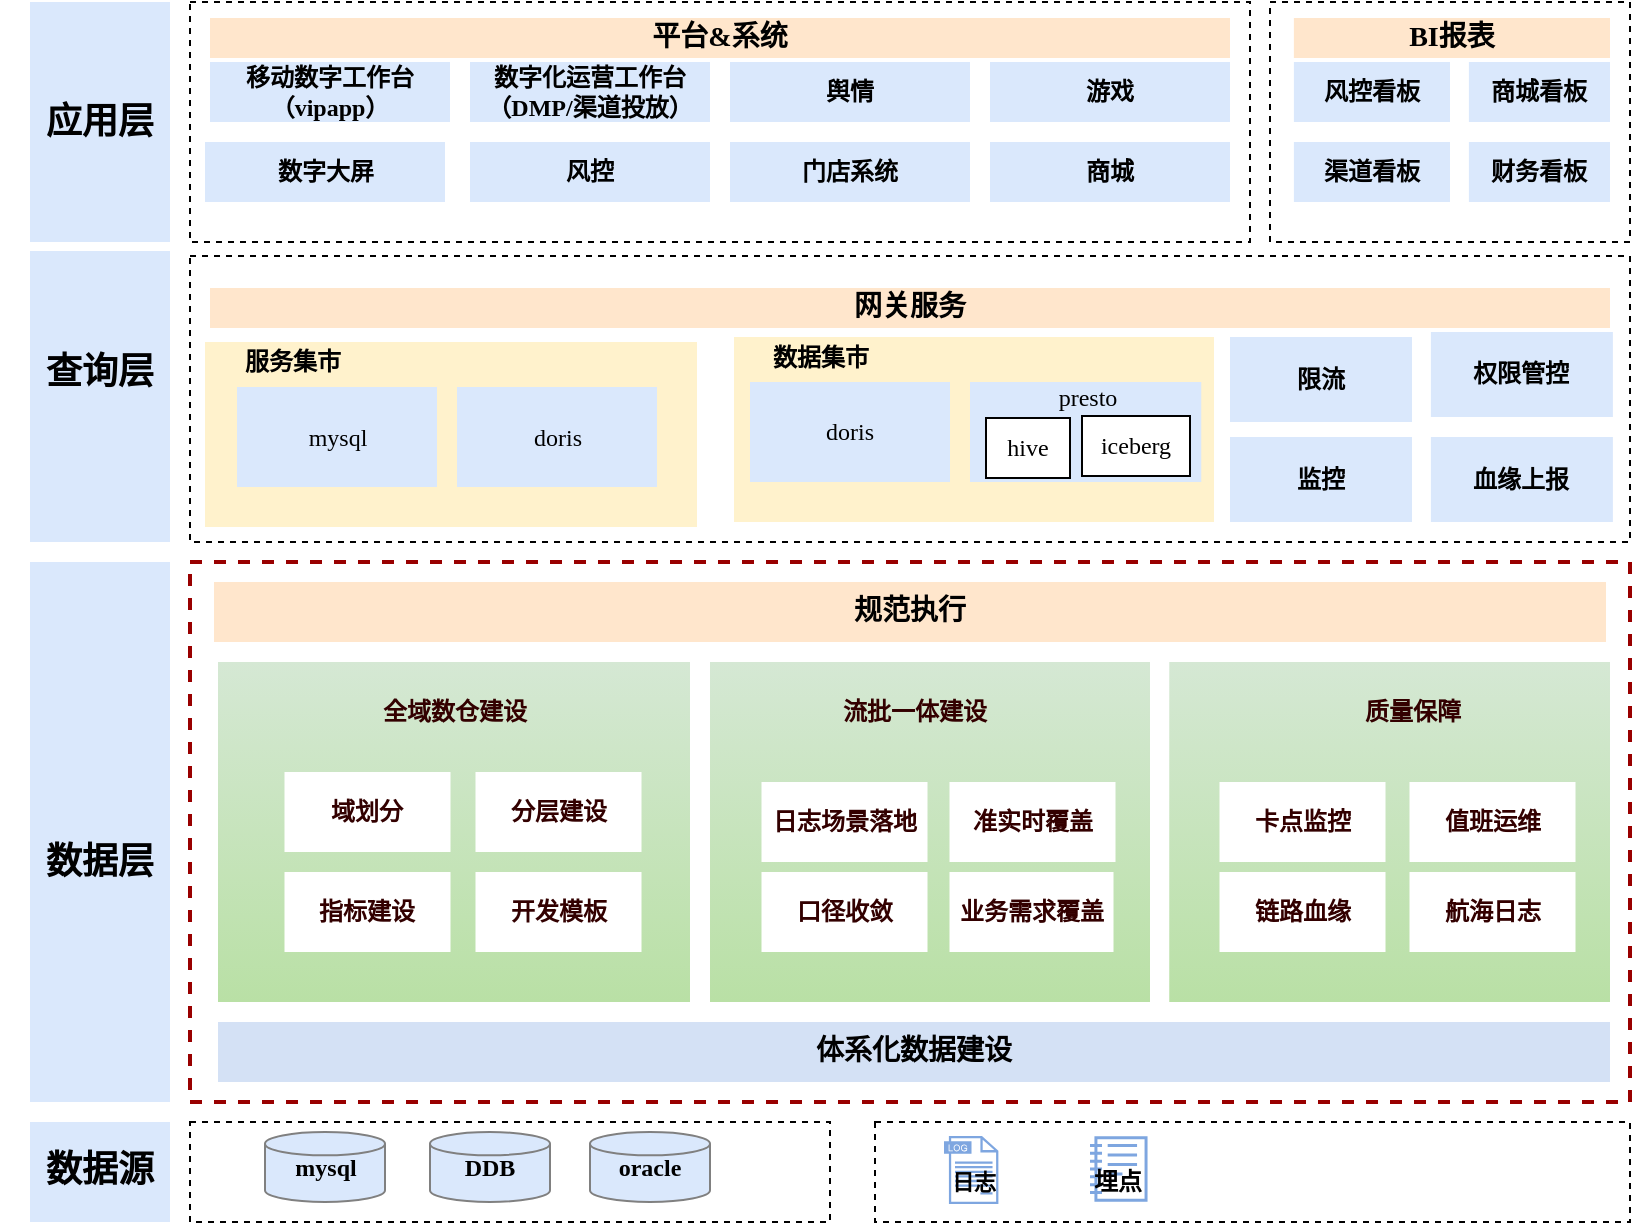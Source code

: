 <mxfile version="20.8.23" type="github">
  <diagram name="第 1 页" id="8vjXtbW4XhxlFyZ9hgyT">
    <mxGraphModel dx="1911" dy="1634" grid="1" gridSize="10" guides="1" tooltips="1" connect="1" arrows="1" fold="1" page="1" pageScale="1" pageWidth="827" pageHeight="1169" math="0" shadow="0">
      <root>
        <mxCell id="0" />
        <mxCell id="1" parent="0" />
        <mxCell id="_2noMWRmmMPCMAu7wt3I-29" value="" style="rounded=0;whiteSpace=wrap;html=1;fontFamily=微软雅黑;strokeColor=default;fillColor=#FFFFFF;dashed=1;" parent="1" vertex="1">
          <mxGeometry x="422.5" y="430" width="377.5" height="50" as="geometry" />
        </mxCell>
        <mxCell id="_2noMWRmmMPCMAu7wt3I-16" value="" style="rounded=0;whiteSpace=wrap;html=1;fontFamily=微软雅黑;fillColor=#FFFFFF;strokeColor=default;dashed=1;" parent="1" vertex="1">
          <mxGeometry x="80" y="430" width="320" height="50" as="geometry" />
        </mxCell>
        <mxCell id="_2noMWRmmMPCMAu7wt3I-14" value="" style="rounded=0;whiteSpace=wrap;html=1;fontFamily=微软雅黑;strokeColor=none;fillColor=#dae8fc;" parent="1" vertex="1">
          <mxGeometry y="430" width="70" height="50" as="geometry" />
        </mxCell>
        <mxCell id="_2noMWRmmMPCMAu7wt3I-13" value="" style="rounded=0;whiteSpace=wrap;html=1;fontFamily=微软雅黑;strokeColor=none;fillColor=#dae8fc;" parent="1" vertex="1">
          <mxGeometry y="150" width="70" height="270" as="geometry" />
        </mxCell>
        <mxCell id="_2noMWRmmMPCMAu7wt3I-5" value="" style="rounded=0;whiteSpace=wrap;html=1;fontFamily=微软雅黑;strokeColor=none;fillColor=#dae8fc;" parent="1" vertex="1">
          <mxGeometry y="-5.5" width="70" height="145.5" as="geometry" />
        </mxCell>
        <mxCell id="ErQYisSNtyv5BiWGh4sq-3" value="" style="rounded=0;whiteSpace=wrap;html=1;fontFamily=微软雅黑;dashed=1;" parent="1" diagramCategory="general" diagramName="Rectangle" vertex="1">
          <mxGeometry x="80" y="-130" width="530" height="120" as="geometry" />
        </mxCell>
        <mxCell id="ErQYisSNtyv5BiWGh4sq-17" value="" style="rounded=0;whiteSpace=wrap;html=1;strokeColor=#990000;strokeWidth=2;dashed=1;fontFamily=微软雅黑;" parent="1" diagramCategory="general" diagramName="Rectangle" vertex="1">
          <mxGeometry x="80" y="150" width="720" height="270" as="geometry" />
        </mxCell>
        <mxCell id="ErQYisSNtyv5BiWGh4sq-18" value="移动数字工作台（vipapp）" style="rounded=0;whiteSpace=wrap;html=1;strokeColor=none;fillColor=#dae8fc;fontFamily=微软雅黑;fontStyle=1" parent="1" diagramCategory="general" diagramName="Rectangle" vertex="1">
          <mxGeometry x="90" y="-100" width="120" height="30" as="geometry" />
        </mxCell>
        <mxCell id="ErQYisSNtyv5BiWGh4sq-19" value="数字化运营工作台&lt;br&gt;（DMP/渠道投放）" style="rounded=0;whiteSpace=wrap;html=1;strokeColor=none;fillColor=#dae8fc;fontFamily=微软雅黑;fontStyle=1" parent="1" diagramCategory="general" diagramName="Rectangle" vertex="1">
          <mxGeometry x="220" y="-100" width="120" height="30" as="geometry" />
        </mxCell>
        <mxCell id="ErQYisSNtyv5BiWGh4sq-20" value="&lt;b&gt;数字大屏&lt;/b&gt;" style="rounded=0;whiteSpace=wrap;html=1;strokeColor=none;fillColor=#dae8fc;fontFamily=微软雅黑;" parent="1" diagramCategory="general" diagramName="Rectangle" vertex="1">
          <mxGeometry x="87.5" y="-60" width="120" height="30" as="geometry" />
        </mxCell>
        <mxCell id="ErQYisSNtyv5BiWGh4sq-21" value="" style="rounded=0;whiteSpace=wrap;html=1;fontFamily=微软雅黑;dashed=1;" parent="1" diagramCategory="general" diagramName="Rectangle" vertex="1">
          <mxGeometry x="620" y="-130" width="180" height="120" as="geometry" />
        </mxCell>
        <mxCell id="ErQYisSNtyv5BiWGh4sq-22" value="商城" style="rounded=0;whiteSpace=wrap;html=1;strokeColor=none;fillColor=#dae8fc;fontFamily=微软雅黑;fontStyle=1" parent="1" diagramCategory="general" diagramName="Rectangle" vertex="1">
          <mxGeometry x="480" y="-60" width="120" height="30" as="geometry" />
        </mxCell>
        <mxCell id="ErQYisSNtyv5BiWGh4sq-23" value="" style="rounded=0;whiteSpace=wrap;html=1;align=left;fontFamily=微软雅黑;dashed=1;" parent="1" diagramCategory="general" diagramName="Rectangle" vertex="1">
          <mxGeometry x="80" y="-3" width="720" height="143" as="geometry" />
        </mxCell>
        <mxCell id="ErQYisSNtyv5BiWGh4sq-25" value="&lt;font style=&quot;font-size: 14px;&quot;&gt;网关服务&lt;/font&gt;" style="text;html=1;strokeColor=none;fillColor=#ffe6cc;align=center;verticalAlign=middle;whiteSpace=wrap;rounded=0;fontStyle=1;fontFamily=微软雅黑;" parent="1" diagramCategory="general" diagramName="text" vertex="1">
          <mxGeometry x="90" y="13" width="700" height="20" as="geometry" />
        </mxCell>
        <mxCell id="ErQYisSNtyv5BiWGh4sq-26" style="edgeStyle=orthogonalEdgeStyle;rounded=0;orthogonalLoop=1;jettySize=auto;html=1;exitX=0.5;exitY=1;exitDx=0;exitDy=0;fontFamily=微软雅黑;" parent="1" edge="1">
          <mxGeometry relative="1" as="geometry">
            <mxPoint x="534" y="70" as="sourcePoint" />
            <mxPoint x="534" y="70" as="targetPoint" />
          </mxGeometry>
        </mxCell>
        <mxCell id="ErQYisSNtyv5BiWGh4sq-28" value="门店系统" style="rounded=0;whiteSpace=wrap;html=1;strokeColor=none;fillColor=#dae8fc;fontFamily=微软雅黑;fontStyle=1" parent="1" diagramCategory="general" diagramName="Rectangle" vertex="1">
          <mxGeometry x="350" y="-60" width="120" height="30" as="geometry" />
        </mxCell>
        <mxCell id="ErQYisSNtyv5BiWGh4sq-29" value="舆情" style="rounded=0;whiteSpace=wrap;html=1;strokeColor=none;fillColor=#dae8fc;fontFamily=微软雅黑;fontStyle=1" parent="1" diagramCategory="general" diagramName="Rectangle" vertex="1">
          <mxGeometry x="350" y="-100" width="120" height="30" as="geometry" />
        </mxCell>
        <mxCell id="ErQYisSNtyv5BiWGh4sq-30" value="游戏" style="rounded=0;whiteSpace=wrap;html=1;strokeColor=none;fillColor=#dae8fc;fontFamily=微软雅黑;fontStyle=1" parent="1" diagramCategory="general" diagramName="Rectangle" vertex="1">
          <mxGeometry x="480" y="-100" width="120" height="30" as="geometry" />
        </mxCell>
        <mxCell id="ErQYisSNtyv5BiWGh4sq-31" value="风控" style="rounded=0;whiteSpace=wrap;html=1;strokeColor=none;fillColor=#dae8fc;fontFamily=微软雅黑;fontStyle=1" parent="1" diagramCategory="general" diagramName="Rectangle" vertex="1">
          <mxGeometry x="220" y="-60" width="120" height="30" as="geometry" />
        </mxCell>
        <mxCell id="ErQYisSNtyv5BiWGh4sq-33" value="商城看板" style="rounded=0;whiteSpace=wrap;html=1;strokeColor=none;fillColor=#dae8fc;fontFamily=微软雅黑;fontStyle=1" parent="1" diagramCategory="general" diagramName="Rectangle" vertex="1">
          <mxGeometry x="719.44" y="-100" width="70.56" height="30" as="geometry" />
        </mxCell>
        <mxCell id="ErQYisSNtyv5BiWGh4sq-34" value="&lt;font style=&quot;font-size: 14px;&quot;&gt;平台&amp;amp;系统&lt;/font&gt;" style="text;html=1;strokeColor=none;fillColor=#ffe6cc;align=center;verticalAlign=middle;whiteSpace=wrap;rounded=0;fontStyle=1;fontFamily=微软雅黑;" parent="1" diagramCategory="general" diagramName="text" vertex="1">
          <mxGeometry x="90" y="-122" width="510" height="20" as="geometry" />
        </mxCell>
        <mxCell id="ErQYisSNtyv5BiWGh4sq-35" value="&lt;font style=&quot;font-size: 14px;&quot;&gt;BI报表&lt;/font&gt;" style="text;html=1;strokeColor=none;fillColor=#ffe6cc;align=center;verticalAlign=middle;whiteSpace=wrap;rounded=0;fontFamily=微软雅黑;fontStyle=1;" parent="1" diagramCategory="general" diagramName="text" vertex="1">
          <mxGeometry x="631.94" y="-122" width="158.06" height="20" as="geometry" />
        </mxCell>
        <mxCell id="ErQYisSNtyv5BiWGh4sq-40" value="" style="rounded=0;whiteSpace=wrap;html=1;fontFamily=微软雅黑;strokeColor=none;fillColor=#fff2cc;" parent="1" diagramCategory="general" diagramName="Rectangle" vertex="1">
          <mxGeometry x="352" y="37.5" width="240" height="92.5" as="geometry" />
        </mxCell>
        <mxCell id="ErQYisSNtyv5BiWGh4sq-42" value="" style="rounded=0;whiteSpace=wrap;html=1;strokeColor=none;fillColor=#dae8fc;fontFamily=微软雅黑;" parent="1" diagramCategory="general" diagramName="Rectangle" vertex="1">
          <mxGeometry x="470" y="60" width="115.63" height="50" as="geometry" />
        </mxCell>
        <mxCell id="ErQYisSNtyv5BiWGh4sq-43" value="数据集市" style="text;html=1;strokeColor=none;fillColor=none;align=center;verticalAlign=middle;whiteSpace=wrap;rounded=0;fontFamily=微软雅黑;fontStyle=1;" parent="1" diagramCategory="general" diagramName="text" vertex="1">
          <mxGeometry x="367.5" y="37.5" width="55" height="20" as="geometry" />
        </mxCell>
        <mxCell id="ErQYisSNtyv5BiWGh4sq-73" value="&lt;b&gt;血缘上报&lt;/b&gt;" style="rounded=0;whiteSpace=wrap;html=1;fontFamily=微软雅黑;strokeColor=none;fillColor=#dae8fc;" parent="1" diagramCategory="general" diagramName="Rectangle" vertex="1">
          <mxGeometry x="700.44" y="87.5" width="91" height="42.5" as="geometry" />
        </mxCell>
        <mxCell id="ErQYisSNtyv5BiWGh4sq-100" value="presto" style="text;html=1;strokeColor=none;fillColor=none;align=center;verticalAlign=middle;whiteSpace=wrap;rounded=0;fontFamily=微软雅黑;" parent="1" diagramCategory="general" diagramName="text" vertex="1">
          <mxGeometry x="508.5" y="57.5" width="40" height="20" as="geometry" />
        </mxCell>
        <mxCell id="ErQYisSNtyv5BiWGh4sq-101" value="hive" style="rounded=0;whiteSpace=wrap;html=1;strokeColor=default;fontFamily=微软雅黑;fillColor=#FFFFFF;" parent="1" diagramCategory="general" diagramName="Rectangle" vertex="1">
          <mxGeometry x="478" y="78" width="42" height="30" as="geometry" />
        </mxCell>
        <mxCell id="ErQYisSNtyv5BiWGh4sq-102" value="iceberg" style="rounded=0;whiteSpace=wrap;html=1;strokeColor=default;fontFamily=微软雅黑;fillColor=#FFFFFF;" parent="1" diagramCategory="general" diagramName="Rectangle" vertex="1">
          <mxGeometry x="526" y="77" width="54" height="30" as="geometry" />
        </mxCell>
        <mxCell id="_2noMWRmmMPCMAu7wt3I-3" value="" style="rounded=0;whiteSpace=wrap;html=1;fontFamily=微软雅黑;strokeColor=none;fillColor=#dae8fc;" parent="1" vertex="1">
          <mxGeometry y="-130" width="70" height="120" as="geometry" />
        </mxCell>
        <mxCell id="ErQYisSNtyv5BiWGh4sq-11" value="&lt;span style=&quot;font-size: 18px;&quot;&gt;&lt;b&gt;应用层&lt;/b&gt;&lt;/span&gt;" style="text;html=1;strokeColor=none;fillColor=none;align=center;verticalAlign=middle;whiteSpace=wrap;rounded=0;fontFamily=微软雅黑;" parent="1" diagramCategory="general" diagramName="text" vertex="1">
          <mxGeometry y="-80" width="70" height="20" as="geometry" />
        </mxCell>
        <mxCell id="ErQYisSNtyv5BiWGh4sq-9" value="&lt;font style=&quot;font-size: 18px;&quot;&gt;&lt;b&gt;数据源&lt;/b&gt;&lt;/font&gt;" style="text;html=1;strokeColor=none;fillColor=none;align=center;verticalAlign=middle;whiteSpace=wrap;rounded=0;fontFamily=微软雅黑;" parent="1" diagramCategory="general" diagramName="text" vertex="1">
          <mxGeometry y="439" width="70" height="30" as="geometry" />
        </mxCell>
        <mxCell id="ErQYisSNtyv5BiWGh4sq-12" value="&lt;span style=&quot;font-size: 18px;&quot;&gt;&lt;b&gt;数据层&lt;/b&gt;&lt;/span&gt;" style="text;html=1;strokeColor=none;fillColor=none;align=center;verticalAlign=middle;whiteSpace=wrap;rounded=0;fontFamily=微软雅黑;" parent="1" diagramCategory="general" diagramName="text" vertex="1">
          <mxGeometry x="-15" y="290" width="100" height="20" as="geometry" />
        </mxCell>
        <mxCell id="ErQYisSNtyv5BiWGh4sq-16" value="&lt;span style=&quot;font-size: 18px;&quot;&gt;&lt;b&gt;查询层&lt;/b&gt;&lt;/span&gt;" style="text;html=1;strokeColor=none;fillColor=none;align=center;verticalAlign=middle;whiteSpace=wrap;rounded=0;fontFamily=微软雅黑;" parent="1" diagramCategory="general" diagramName="text" vertex="1">
          <mxGeometry y="45" width="70" height="20" as="geometry" />
        </mxCell>
        <mxCell id="_2noMWRmmMPCMAu7wt3I-21" value="doris" style="rounded=0;whiteSpace=wrap;html=1;strokeColor=none;fillColor=#dae8fc;fontFamily=微软雅黑;" parent="1" diagramCategory="general" diagramName="Rectangle" vertex="1">
          <mxGeometry x="360" y="60" width="100" height="50" as="geometry" />
        </mxCell>
        <mxCell id="_2noMWRmmMPCMAu7wt3I-31" value="mysql" style="strokeWidth=1;html=1;shape=mxgraph.flowchart.database;whiteSpace=wrap;fillStyle=auto;strokeColor=#808080;fontFamily=微软雅黑;fillColor=#dae8fc;fontStyle=1;" parent="1" vertex="1">
          <mxGeometry x="117.5" y="435" width="60" height="35" as="geometry" />
        </mxCell>
        <mxCell id="_2noMWRmmMPCMAu7wt3I-32" value="DDB" style="strokeWidth=1;html=1;shape=mxgraph.flowchart.database;whiteSpace=wrap;fillStyle=auto;strokeColor=#808080;fontFamily=微软雅黑;fillColor=#dae8fc;fontStyle=1;" parent="1" vertex="1">
          <mxGeometry x="200" y="435" width="60" height="35" as="geometry" />
        </mxCell>
        <mxCell id="_2noMWRmmMPCMAu7wt3I-33" value="oracle" style="strokeWidth=1;html=1;shape=mxgraph.flowchart.database;whiteSpace=wrap;fillStyle=auto;strokeColor=#808080;fontFamily=微软雅黑;fillColor=#DAE8FC;fontStyle=1;" parent="1" vertex="1">
          <mxGeometry x="280" y="435" width="60" height="35" as="geometry" />
        </mxCell>
        <mxCell id="_2noMWRmmMPCMAu7wt3I-37" value="" style="pointerEvents=1;shadow=0;dashed=0;html=1;strokeColor=none;fillColor=#7EA6E0;aspect=fixed;labelPosition=center;verticalLabelPosition=bottom;verticalAlign=top;align=center;outlineConnect=0;shape=mxgraph.vvd.log_files;fillStyle=auto;strokeWidth=1;fontFamily=微软雅黑;" parent="1" vertex="1">
          <mxGeometry x="457" y="437" width="27.2" height="34" as="geometry" />
        </mxCell>
        <mxCell id="_2noMWRmmMPCMAu7wt3I-39" value="" style="outlineConnect=0;fillColor=#7ea6e0;strokeColor=#6c8ebf;dashed=0;verticalLabelPosition=bottom;verticalAlign=top;align=center;html=1;fontSize=12;fontStyle=0;aspect=fixed;pointerEvents=1;shape=mxgraph.aws4.notebook;fillStyle=auto;strokeWidth=1;fontFamily=微软雅黑;" parent="1" vertex="1">
          <mxGeometry x="530" y="437" width="28.77" height="33" as="geometry" />
        </mxCell>
        <mxCell id="_2noMWRmmMPCMAu7wt3I-43" value="" style="rounded=0;whiteSpace=wrap;html=1;fillStyle=auto;strokeColor=none;strokeWidth=1;fontFamily=微软雅黑;fillColor=#d5e8d4;gradientDirection=south;gradientColor=#B9E0A5;" parent="1" vertex="1">
          <mxGeometry x="94" y="200" width="236" height="170" as="geometry" />
        </mxCell>
        <mxCell id="_2noMWRmmMPCMAu7wt3I-44" value="&lt;b&gt;&lt;font style=&quot;font-size: 14px;&quot;&gt;规范执行&lt;/font&gt;&lt;/b&gt;" style="rounded=0;whiteSpace=wrap;html=1;dashed=1;fillStyle=auto;strokeColor=none;strokeWidth=1;fontFamily=微软雅黑;fillColor=#FFE6CC;" parent="1" vertex="1">
          <mxGeometry x="92" y="160" width="696" height="30" as="geometry" />
        </mxCell>
        <mxCell id="_2noMWRmmMPCMAu7wt3I-45" value="埋点" style="text;html=1;strokeColor=none;fillColor=none;align=center;verticalAlign=middle;whiteSpace=wrap;rounded=0;fontFamily=微软雅黑;fontStyle=1;" parent="1" vertex="1">
          <mxGeometry x="519.19" y="447.39" width="50.44" height="25.22" as="geometry" />
        </mxCell>
        <mxCell id="_2noMWRmmMPCMAu7wt3I-47" value="&lt;b&gt;&lt;font style=&quot;font-size: 14px;&quot;&gt;体系化数据建设&lt;/font&gt;&lt;/b&gt;" style="rounded=0;whiteSpace=wrap;html=1;fillStyle=auto;strokeColor=none;strokeWidth=1;fontFamily=微软雅黑;fillColor=#D4E1F5;" parent="1" vertex="1">
          <mxGeometry x="94" y="380" width="696" height="30" as="geometry" />
        </mxCell>
        <mxCell id="_2noMWRmmMPCMAu7wt3I-48" value="" style="rounded=0;whiteSpace=wrap;html=1;fillStyle=auto;strokeColor=none;strokeWidth=1;fontFamily=微软雅黑;fillColor=#d5e8d4;gradientDirection=south;gradientColor=#B9E0A5;" parent="1" vertex="1">
          <mxGeometry x="340" y="200" width="220" height="170" as="geometry" />
        </mxCell>
        <mxCell id="_2noMWRmmMPCMAu7wt3I-52" value="" style="rounded=0;whiteSpace=wrap;html=1;fillStyle=auto;strokeColor=none;strokeWidth=1;fontFamily=微软雅黑;fillColor=#d5e8d4;gradientDirection=south;gradientColor=#B9E0A5;" parent="1" vertex="1">
          <mxGeometry x="569.63" y="200" width="220.37" height="170" as="geometry" />
        </mxCell>
        <mxCell id="_2noMWRmmMPCMAu7wt3I-58" value="全域数仓建设" style="text;html=1;strokeColor=none;fillColor=none;align=center;verticalAlign=middle;whiteSpace=wrap;rounded=0;fontFamily=微软雅黑;fontColor=#330000;fontStyle=1;" parent="1" vertex="1">
          <mxGeometry x="160.5" y="210" width="103" height="30" as="geometry" />
        </mxCell>
        <mxCell id="_2noMWRmmMPCMAu7wt3I-59" value="流批一体建设" style="text;html=1;strokeColor=none;fillColor=none;align=center;verticalAlign=middle;whiteSpace=wrap;rounded=0;fontFamily=微软雅黑;fontColor=#330000;fontStyle=1;" parent="1" vertex="1">
          <mxGeometry x="390.5" y="210" width="103" height="30" as="geometry" />
        </mxCell>
        <mxCell id="_2noMWRmmMPCMAu7wt3I-60" value="质量保障" style="text;html=1;strokeColor=none;fillColor=none;align=center;verticalAlign=middle;whiteSpace=wrap;rounded=0;fontFamily=微软雅黑;fontColor=#330000;fontStyle=1;" parent="1" vertex="1">
          <mxGeometry x="640.44" y="210" width="103" height="30" as="geometry" />
        </mxCell>
        <mxCell id="_2noMWRmmMPCMAu7wt3I-63" value="航海日志" style="rounded=0;whiteSpace=wrap;html=1;labelBackgroundColor=#FFFFFF;fillStyle=auto;strokeColor=none;strokeWidth=1;fontFamily=微软雅黑;fontColor=#330000;fillColor=default;dashed=1;fontStyle=1" parent="1" vertex="1">
          <mxGeometry x="689.75" y="305" width="83" height="40" as="geometry" />
        </mxCell>
        <mxCell id="_2noMWRmmMPCMAu7wt3I-64" value="值班运维" style="rounded=0;whiteSpace=wrap;html=1;labelBackgroundColor=#FFFFFF;fillStyle=auto;strokeColor=none;strokeWidth=1;fontFamily=微软雅黑;fontColor=#330000;fillColor=default;dashed=1;fontStyle=1" parent="1" vertex="1">
          <mxGeometry x="689.75" y="260" width="83" height="40" as="geometry" />
        </mxCell>
        <mxCell id="_2noMWRmmMPCMAu7wt3I-66" value="链路血缘" style="rounded=0;whiteSpace=wrap;html=1;labelBackgroundColor=#FFFFFF;fillStyle=auto;strokeColor=none;strokeWidth=1;fontFamily=微软雅黑;fontColor=#330000;fillColor=default;dashed=1;fontStyle=1" parent="1" vertex="1">
          <mxGeometry x="594.75" y="305" width="83" height="40" as="geometry" />
        </mxCell>
        <mxCell id="_2noMWRmmMPCMAu7wt3I-68" value="域划分" style="rounded=0;whiteSpace=wrap;html=1;labelBackgroundColor=#FFFFFF;fillStyle=auto;strokeColor=none;strokeWidth=1;fontFamily=微软雅黑;fontColor=#330000;fillColor=default;dashed=1;fontStyle=1" parent="1" vertex="1">
          <mxGeometry x="127.25" y="255" width="83" height="40" as="geometry" />
        </mxCell>
        <mxCell id="_2noMWRmmMPCMAu7wt3I-69" value="分层建设" style="rounded=0;whiteSpace=wrap;html=1;labelBackgroundColor=#FFFFFF;fillStyle=auto;strokeColor=none;strokeWidth=1;fontFamily=微软雅黑;fontColor=#330000;fillColor=default;dashed=1;fontStyle=1" parent="1" vertex="1">
          <mxGeometry x="222.75" y="255" width="83" height="40" as="geometry" />
        </mxCell>
        <mxCell id="_2noMWRmmMPCMAu7wt3I-70" value="指标建设" style="rounded=0;whiteSpace=wrap;html=1;labelBackgroundColor=#FFFFFF;fillStyle=auto;strokeColor=none;strokeWidth=1;fontFamily=微软雅黑;fontColor=#330000;fillColor=default;dashed=1;fontStyle=1" parent="1" vertex="1">
          <mxGeometry x="127.25" y="305" width="83" height="40" as="geometry" />
        </mxCell>
        <mxCell id="_2noMWRmmMPCMAu7wt3I-71" value="卡点监控" style="rounded=0;whiteSpace=wrap;html=1;labelBackgroundColor=#FFFFFF;fillStyle=auto;strokeColor=none;strokeWidth=1;fontFamily=微软雅黑;fontColor=#330000;fillColor=default;dashed=1;fontStyle=1" parent="1" vertex="1">
          <mxGeometry x="594.75" y="260" width="83" height="40" as="geometry" />
        </mxCell>
        <mxCell id="_2noMWRmmMPCMAu7wt3I-72" value="开发模板" style="rounded=0;whiteSpace=wrap;html=1;labelBackgroundColor=#FFFFFF;fillStyle=auto;strokeColor=none;strokeWidth=1;fontFamily=微软雅黑;fontColor=#330000;fillColor=default;dashed=1;fontStyle=1" parent="1" vertex="1">
          <mxGeometry x="222.75" y="305" width="83" height="40" as="geometry" />
        </mxCell>
        <mxCell id="_2noMWRmmMPCMAu7wt3I-73" value="口径收敛" style="rounded=0;whiteSpace=wrap;html=1;labelBackgroundColor=#FFFFFF;fillStyle=auto;strokeColor=none;strokeWidth=1;fontFamily=微软雅黑;fontColor=#330000;fillColor=default;dashed=1;fontStyle=1" parent="1" vertex="1">
          <mxGeometry x="365.75" y="305" width="83" height="40" as="geometry" />
        </mxCell>
        <mxCell id="_2noMWRmmMPCMAu7wt3I-74" value="日志场景落地" style="rounded=0;whiteSpace=wrap;html=1;labelBackgroundColor=#FFFFFF;fillStyle=auto;strokeColor=none;strokeWidth=1;fontFamily=微软雅黑;fontColor=#330000;fillColor=default;dashed=1;gradientColor=#FFFFFF;gradientDirection=east;fontStyle=1" parent="1" vertex="1">
          <mxGeometry x="365.75" y="260" width="83" height="40" as="geometry" />
        </mxCell>
        <mxCell id="_2noMWRmmMPCMAu7wt3I-75" value="准实时覆盖" style="rounded=0;whiteSpace=wrap;html=1;labelBackgroundColor=#FFFFFF;fillStyle=auto;strokeColor=none;strokeWidth=1;fontFamily=微软雅黑;fontColor=#330000;fillColor=default;dashed=1;fontStyle=1" parent="1" vertex="1">
          <mxGeometry x="459.75" y="260" width="83" height="40" as="geometry" />
        </mxCell>
        <mxCell id="_2noMWRmmMPCMAu7wt3I-76" value="业务需求覆盖" style="rounded=0;whiteSpace=wrap;html=1;labelBackgroundColor=#FFFFFF;fillStyle=auto;strokeColor=none;strokeWidth=1;fontFamily=微软雅黑;fontColor=#330000;fillColor=default;dashed=1;fontStyle=1" parent="1" vertex="1">
          <mxGeometry x="459.75" y="305" width="82" height="40" as="geometry" />
        </mxCell>
        <mxCell id="_2noMWRmmMPCMAu7wt3I-91" value="&lt;b&gt;监控&lt;/b&gt;" style="rounded=0;whiteSpace=wrap;html=1;fontFamily=微软雅黑;strokeColor=none;fillColor=#dae8fc;" parent="1" diagramCategory="general" diagramName="Rectangle" vertex="1">
          <mxGeometry x="600" y="87.5" width="91" height="42.5" as="geometry" />
        </mxCell>
        <mxCell id="_2noMWRmmMPCMAu7wt3I-92" value="&lt;b&gt;限流&lt;/b&gt;" style="rounded=0;whiteSpace=wrap;html=1;fontFamily=微软雅黑;strokeColor=none;fillColor=#dae8fc;fillStyle=auto;" parent="1" diagramCategory="general" diagramName="Rectangle" vertex="1">
          <mxGeometry x="600" y="37.5" width="91" height="42.5" as="geometry" />
        </mxCell>
        <mxCell id="_2noMWRmmMPCMAu7wt3I-93" value="&lt;b&gt;权限管控&lt;/b&gt;" style="rounded=0;whiteSpace=wrap;html=1;fontFamily=微软雅黑;strokeColor=none;fillColor=#dae8fc;" parent="1" diagramCategory="general" diagramName="Rectangle" vertex="1">
          <mxGeometry x="700.44" y="35" width="91" height="42.5" as="geometry" />
        </mxCell>
        <mxCell id="88G6nAGj8XGcNr6tlh3T-2" value="&lt;font style=&quot;font-size: 11px;&quot;&gt;日志&lt;/font&gt;" style="text;html=1;strokeColor=none;fillColor=none;align=center;verticalAlign=middle;whiteSpace=wrap;rounded=0;fontFamily=微软雅黑;fontStyle=1;" parent="1" vertex="1">
          <mxGeometry x="446.78" y="447.39" width="50.44" height="25.22" as="geometry" />
        </mxCell>
        <mxCell id="88G6nAGj8XGcNr6tlh3T-3" value="" style="group" parent="1" vertex="1" connectable="0">
          <mxGeometry x="87.5" y="40" width="246" height="92.5" as="geometry" />
        </mxCell>
        <mxCell id="ErQYisSNtyv5BiWGh4sq-36" value="" style="rounded=0;whiteSpace=wrap;html=1;fontFamily=微软雅黑;strokeColor=none;fillColor=#FFF2CC;" parent="88G6nAGj8XGcNr6tlh3T-3" diagramCategory="general" diagramName="Rectangle" vertex="1">
          <mxGeometry width="246" height="92.5" as="geometry" />
        </mxCell>
        <mxCell id="ErQYisSNtyv5BiWGh4sq-37" value="mysql" style="rounded=0;whiteSpace=wrap;html=1;strokeColor=none;fillColor=#dae8fc;fontFamily=微软雅黑;" parent="88G6nAGj8XGcNr6tlh3T-3" diagramCategory="general" diagramName="Rectangle" vertex="1">
          <mxGeometry x="16" y="22.5" width="100" height="50" as="geometry" />
        </mxCell>
        <mxCell id="ErQYisSNtyv5BiWGh4sq-38" value="doris" style="rounded=0;whiteSpace=wrap;html=1;strokeColor=none;fillColor=#dae8fc;fontFamily=微软雅黑;" parent="88G6nAGj8XGcNr6tlh3T-3" diagramCategory="general" diagramName="Rectangle" vertex="1">
          <mxGeometry x="126" y="22.5" width="100" height="50" as="geometry" />
        </mxCell>
        <mxCell id="ErQYisSNtyv5BiWGh4sq-39" value="服务集市" style="text;html=1;strokeColor=none;fillColor=none;align=center;verticalAlign=middle;whiteSpace=wrap;rounded=0;fontFamily=微软雅黑;fontStyle=1;" parent="88G6nAGj8XGcNr6tlh3T-3" diagramCategory="general" diagramName="text" vertex="1">
          <mxGeometry x="16" width="55" height="20" as="geometry" />
        </mxCell>
        <mxCell id="88G6nAGj8XGcNr6tlh3T-4" value="风控看板" style="rounded=0;whiteSpace=wrap;html=1;strokeColor=none;fillColor=#dae8fc;fontFamily=微软雅黑;fontStyle=1" parent="1" diagramCategory="general" diagramName="Rectangle" vertex="1">
          <mxGeometry x="631.94" y="-100" width="78.06" height="30" as="geometry" />
        </mxCell>
        <mxCell id="88G6nAGj8XGcNr6tlh3T-5" value="渠道看板" style="rounded=0;whiteSpace=wrap;html=1;strokeColor=none;fillColor=#dae8fc;fontFamily=微软雅黑;fontStyle=1" parent="1" diagramCategory="general" diagramName="Rectangle" vertex="1">
          <mxGeometry x="631.94" y="-60" width="78.06" height="30" as="geometry" />
        </mxCell>
        <mxCell id="88G6nAGj8XGcNr6tlh3T-6" value="财务看板" style="rounded=0;whiteSpace=wrap;html=1;strokeColor=none;fillColor=#dae8fc;fontFamily=微软雅黑;fontStyle=1" parent="1" diagramCategory="general" diagramName="Rectangle" vertex="1">
          <mxGeometry x="719.44" y="-60" width="70.56" height="30" as="geometry" />
        </mxCell>
      </root>
    </mxGraphModel>
  </diagram>
</mxfile>
